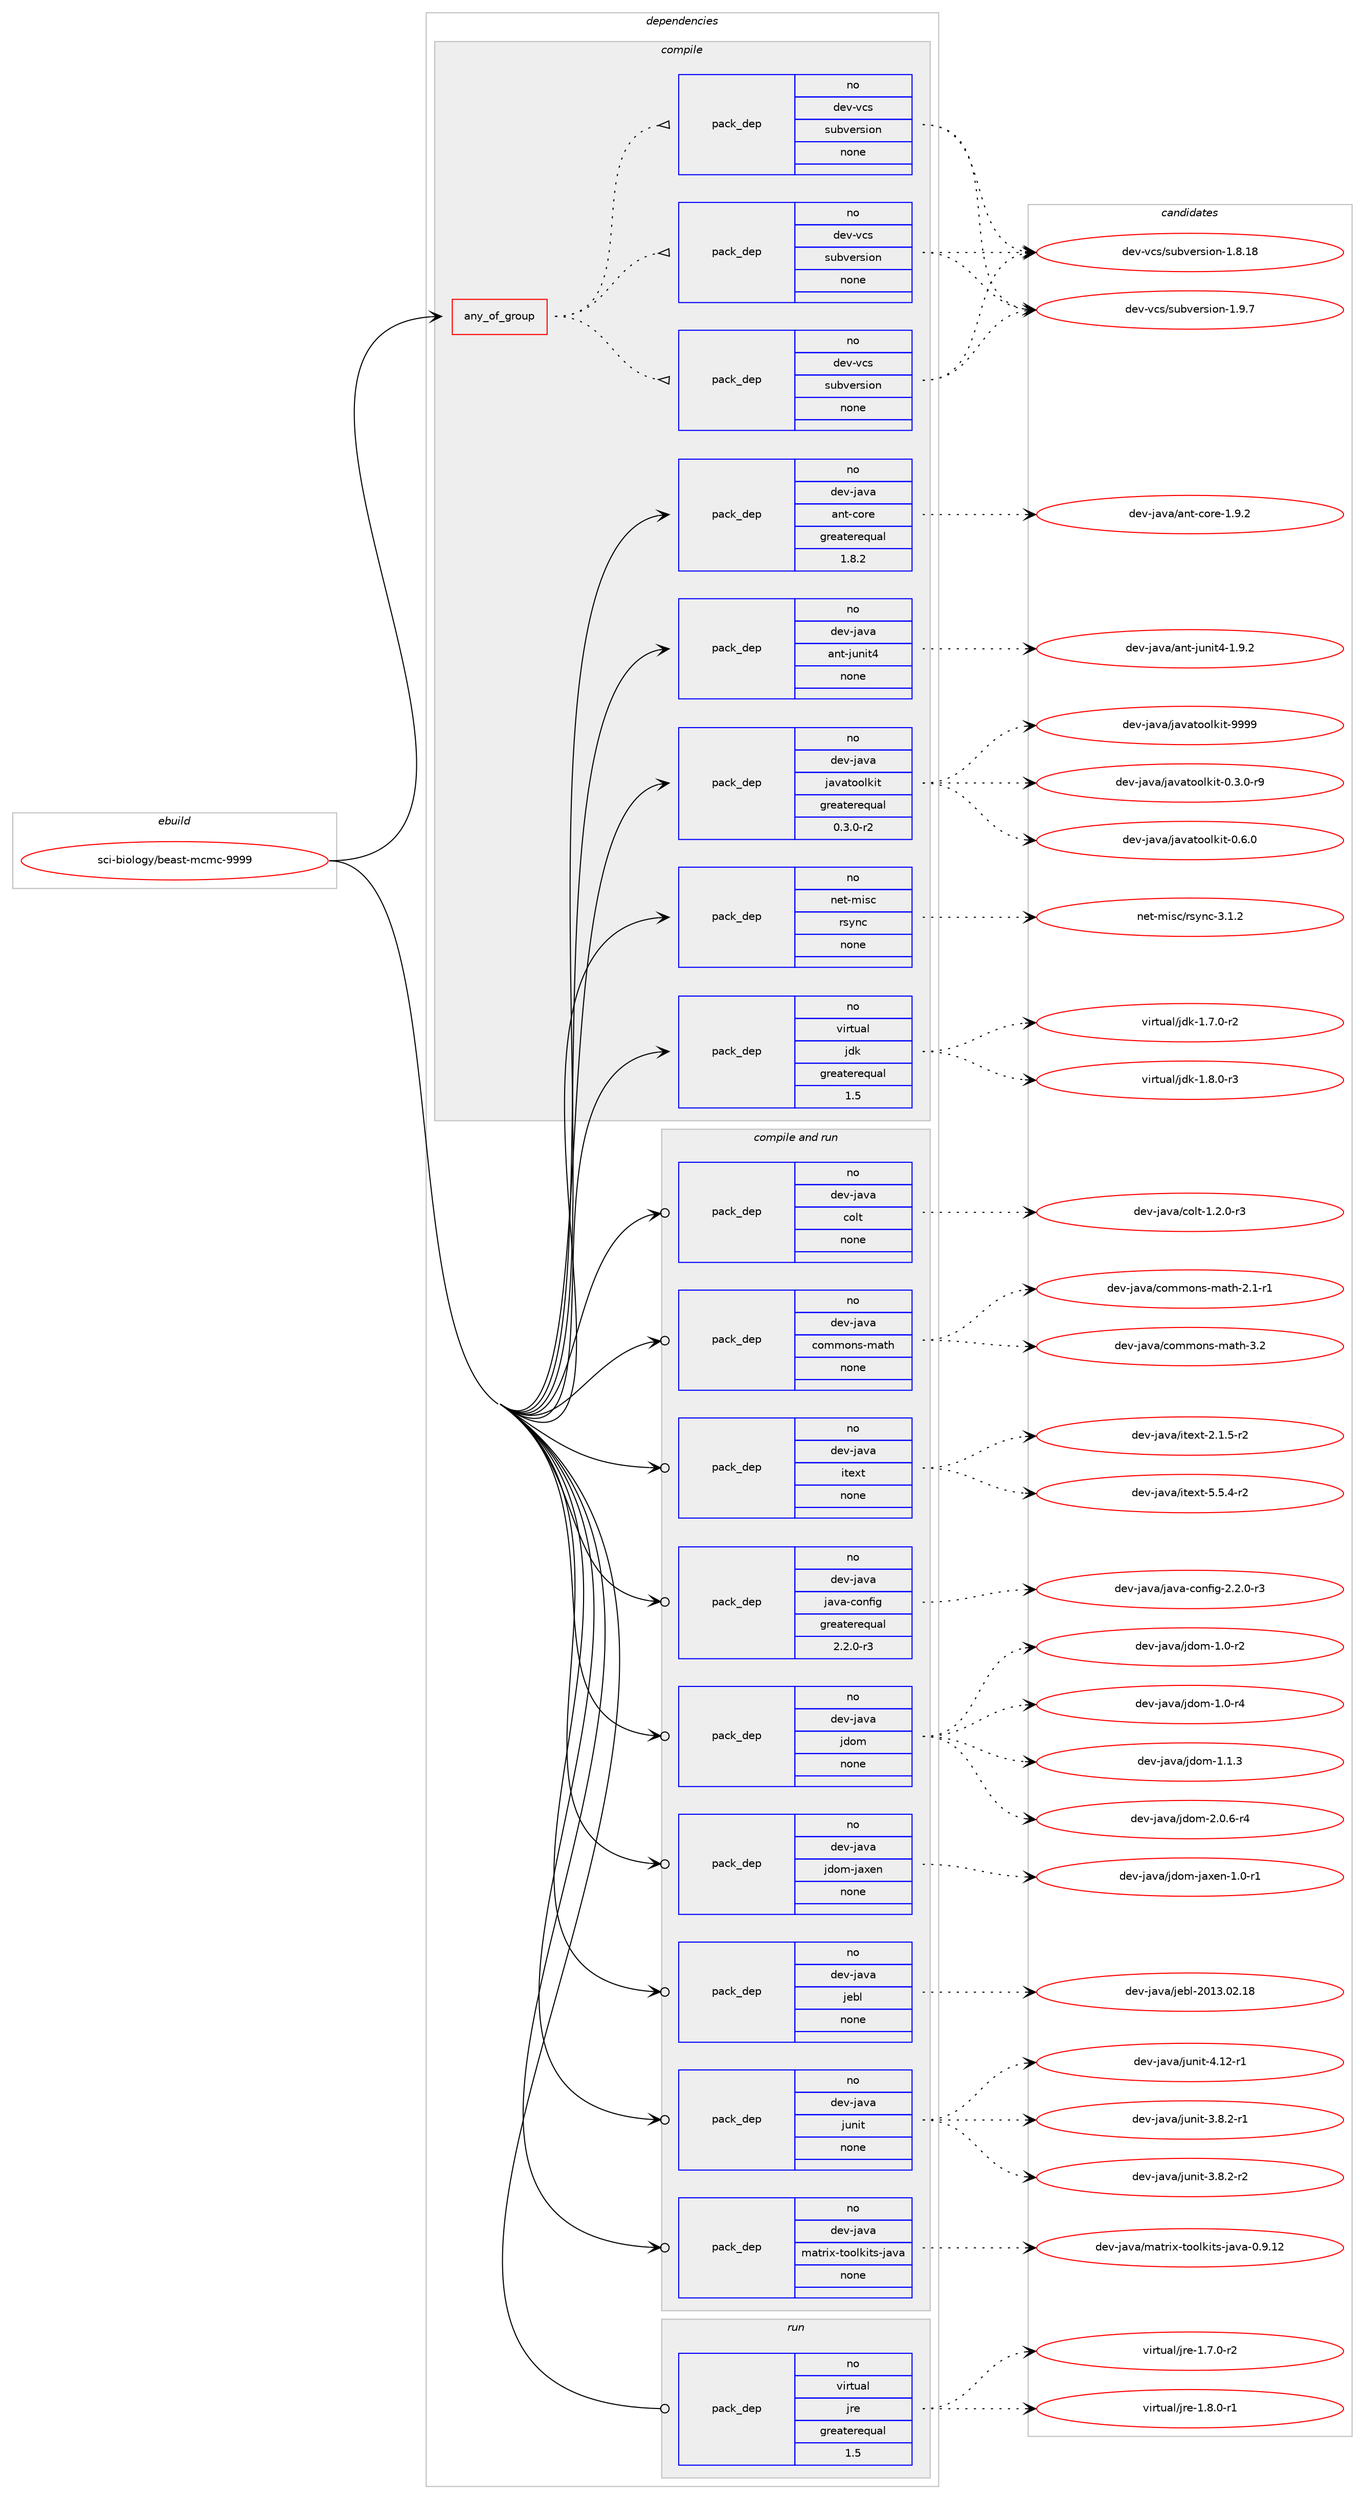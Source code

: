 digraph prolog {

# *************
# Graph options
# *************

newrank=true;
concentrate=true;
compound=true;
graph [rankdir=LR,fontname=Helvetica,fontsize=10,ranksep=1.5];#, ranksep=2.5, nodesep=0.2];
edge  [arrowhead=vee];
node  [fontname=Helvetica,fontsize=10];

# **********
# The ebuild
# **********

subgraph cluster_leftcol {
color=gray;
rank=same;
label=<<i>ebuild</i>>;
id [label="sci-biology/beast-mcmc-9999", color=red, width=4, href="../sci-biology/beast-mcmc-9999.svg"];
}

# ****************
# The dependencies
# ****************

subgraph cluster_midcol {
color=gray;
label=<<i>dependencies</i>>;
subgraph cluster_compile {
fillcolor="#eeeeee";
style=filled;
label=<<i>compile</i>>;
subgraph any7438 {
dependency444108 [label=<<TABLE BORDER="0" CELLBORDER="1" CELLSPACING="0" CELLPADDING="4"><TR><TD CELLPADDING="10">any_of_group</TD></TR></TABLE>>, shape=none, color=red];subgraph pack327222 {
dependency444109 [label=<<TABLE BORDER="0" CELLBORDER="1" CELLSPACING="0" CELLPADDING="4" WIDTH="220"><TR><TD ROWSPAN="6" CELLPADDING="30">pack_dep</TD></TR><TR><TD WIDTH="110">no</TD></TR><TR><TD>dev-vcs</TD></TR><TR><TD>subversion</TD></TR><TR><TD>none</TD></TR><TR><TD></TD></TR></TABLE>>, shape=none, color=blue];
}
dependency444108:e -> dependency444109:w [weight=20,style="dotted",arrowhead="oinv"];
subgraph pack327223 {
dependency444110 [label=<<TABLE BORDER="0" CELLBORDER="1" CELLSPACING="0" CELLPADDING="4" WIDTH="220"><TR><TD ROWSPAN="6" CELLPADDING="30">pack_dep</TD></TR><TR><TD WIDTH="110">no</TD></TR><TR><TD>dev-vcs</TD></TR><TR><TD>subversion</TD></TR><TR><TD>none</TD></TR><TR><TD></TD></TR></TABLE>>, shape=none, color=blue];
}
dependency444108:e -> dependency444110:w [weight=20,style="dotted",arrowhead="oinv"];
subgraph pack327224 {
dependency444111 [label=<<TABLE BORDER="0" CELLBORDER="1" CELLSPACING="0" CELLPADDING="4" WIDTH="220"><TR><TD ROWSPAN="6" CELLPADDING="30">pack_dep</TD></TR><TR><TD WIDTH="110">no</TD></TR><TR><TD>dev-vcs</TD></TR><TR><TD>subversion</TD></TR><TR><TD>none</TD></TR><TR><TD></TD></TR></TABLE>>, shape=none, color=blue];
}
dependency444108:e -> dependency444111:w [weight=20,style="dotted",arrowhead="oinv"];
}
id:e -> dependency444108:w [weight=20,style="solid",arrowhead="vee"];
subgraph pack327225 {
dependency444112 [label=<<TABLE BORDER="0" CELLBORDER="1" CELLSPACING="0" CELLPADDING="4" WIDTH="220"><TR><TD ROWSPAN="6" CELLPADDING="30">pack_dep</TD></TR><TR><TD WIDTH="110">no</TD></TR><TR><TD>dev-java</TD></TR><TR><TD>ant-core</TD></TR><TR><TD>greaterequal</TD></TR><TR><TD>1.8.2</TD></TR></TABLE>>, shape=none, color=blue];
}
id:e -> dependency444112:w [weight=20,style="solid",arrowhead="vee"];
subgraph pack327226 {
dependency444113 [label=<<TABLE BORDER="0" CELLBORDER="1" CELLSPACING="0" CELLPADDING="4" WIDTH="220"><TR><TD ROWSPAN="6" CELLPADDING="30">pack_dep</TD></TR><TR><TD WIDTH="110">no</TD></TR><TR><TD>dev-java</TD></TR><TR><TD>ant-junit4</TD></TR><TR><TD>none</TD></TR><TR><TD></TD></TR></TABLE>>, shape=none, color=blue];
}
id:e -> dependency444113:w [weight=20,style="solid",arrowhead="vee"];
subgraph pack327227 {
dependency444114 [label=<<TABLE BORDER="0" CELLBORDER="1" CELLSPACING="0" CELLPADDING="4" WIDTH="220"><TR><TD ROWSPAN="6" CELLPADDING="30">pack_dep</TD></TR><TR><TD WIDTH="110">no</TD></TR><TR><TD>dev-java</TD></TR><TR><TD>javatoolkit</TD></TR><TR><TD>greaterequal</TD></TR><TR><TD>0.3.0-r2</TD></TR></TABLE>>, shape=none, color=blue];
}
id:e -> dependency444114:w [weight=20,style="solid",arrowhead="vee"];
subgraph pack327228 {
dependency444115 [label=<<TABLE BORDER="0" CELLBORDER="1" CELLSPACING="0" CELLPADDING="4" WIDTH="220"><TR><TD ROWSPAN="6" CELLPADDING="30">pack_dep</TD></TR><TR><TD WIDTH="110">no</TD></TR><TR><TD>net-misc</TD></TR><TR><TD>rsync</TD></TR><TR><TD>none</TD></TR><TR><TD></TD></TR></TABLE>>, shape=none, color=blue];
}
id:e -> dependency444115:w [weight=20,style="solid",arrowhead="vee"];
subgraph pack327229 {
dependency444116 [label=<<TABLE BORDER="0" CELLBORDER="1" CELLSPACING="0" CELLPADDING="4" WIDTH="220"><TR><TD ROWSPAN="6" CELLPADDING="30">pack_dep</TD></TR><TR><TD WIDTH="110">no</TD></TR><TR><TD>virtual</TD></TR><TR><TD>jdk</TD></TR><TR><TD>greaterequal</TD></TR><TR><TD>1.5</TD></TR></TABLE>>, shape=none, color=blue];
}
id:e -> dependency444116:w [weight=20,style="solid",arrowhead="vee"];
}
subgraph cluster_compileandrun {
fillcolor="#eeeeee";
style=filled;
label=<<i>compile and run</i>>;
subgraph pack327230 {
dependency444117 [label=<<TABLE BORDER="0" CELLBORDER="1" CELLSPACING="0" CELLPADDING="4" WIDTH="220"><TR><TD ROWSPAN="6" CELLPADDING="30">pack_dep</TD></TR><TR><TD WIDTH="110">no</TD></TR><TR><TD>dev-java</TD></TR><TR><TD>colt</TD></TR><TR><TD>none</TD></TR><TR><TD></TD></TR></TABLE>>, shape=none, color=blue];
}
id:e -> dependency444117:w [weight=20,style="solid",arrowhead="odotvee"];
subgraph pack327231 {
dependency444118 [label=<<TABLE BORDER="0" CELLBORDER="1" CELLSPACING="0" CELLPADDING="4" WIDTH="220"><TR><TD ROWSPAN="6" CELLPADDING="30">pack_dep</TD></TR><TR><TD WIDTH="110">no</TD></TR><TR><TD>dev-java</TD></TR><TR><TD>commons-math</TD></TR><TR><TD>none</TD></TR><TR><TD></TD></TR></TABLE>>, shape=none, color=blue];
}
id:e -> dependency444118:w [weight=20,style="solid",arrowhead="odotvee"];
subgraph pack327232 {
dependency444119 [label=<<TABLE BORDER="0" CELLBORDER="1" CELLSPACING="0" CELLPADDING="4" WIDTH="220"><TR><TD ROWSPAN="6" CELLPADDING="30">pack_dep</TD></TR><TR><TD WIDTH="110">no</TD></TR><TR><TD>dev-java</TD></TR><TR><TD>itext</TD></TR><TR><TD>none</TD></TR><TR><TD></TD></TR></TABLE>>, shape=none, color=blue];
}
id:e -> dependency444119:w [weight=20,style="solid",arrowhead="odotvee"];
subgraph pack327233 {
dependency444120 [label=<<TABLE BORDER="0" CELLBORDER="1" CELLSPACING="0" CELLPADDING="4" WIDTH="220"><TR><TD ROWSPAN="6" CELLPADDING="30">pack_dep</TD></TR><TR><TD WIDTH="110">no</TD></TR><TR><TD>dev-java</TD></TR><TR><TD>java-config</TD></TR><TR><TD>greaterequal</TD></TR><TR><TD>2.2.0-r3</TD></TR></TABLE>>, shape=none, color=blue];
}
id:e -> dependency444120:w [weight=20,style="solid",arrowhead="odotvee"];
subgraph pack327234 {
dependency444121 [label=<<TABLE BORDER="0" CELLBORDER="1" CELLSPACING="0" CELLPADDING="4" WIDTH="220"><TR><TD ROWSPAN="6" CELLPADDING="30">pack_dep</TD></TR><TR><TD WIDTH="110">no</TD></TR><TR><TD>dev-java</TD></TR><TR><TD>jdom</TD></TR><TR><TD>none</TD></TR><TR><TD></TD></TR></TABLE>>, shape=none, color=blue];
}
id:e -> dependency444121:w [weight=20,style="solid",arrowhead="odotvee"];
subgraph pack327235 {
dependency444122 [label=<<TABLE BORDER="0" CELLBORDER="1" CELLSPACING="0" CELLPADDING="4" WIDTH="220"><TR><TD ROWSPAN="6" CELLPADDING="30">pack_dep</TD></TR><TR><TD WIDTH="110">no</TD></TR><TR><TD>dev-java</TD></TR><TR><TD>jdom-jaxen</TD></TR><TR><TD>none</TD></TR><TR><TD></TD></TR></TABLE>>, shape=none, color=blue];
}
id:e -> dependency444122:w [weight=20,style="solid",arrowhead="odotvee"];
subgraph pack327236 {
dependency444123 [label=<<TABLE BORDER="0" CELLBORDER="1" CELLSPACING="0" CELLPADDING="4" WIDTH="220"><TR><TD ROWSPAN="6" CELLPADDING="30">pack_dep</TD></TR><TR><TD WIDTH="110">no</TD></TR><TR><TD>dev-java</TD></TR><TR><TD>jebl</TD></TR><TR><TD>none</TD></TR><TR><TD></TD></TR></TABLE>>, shape=none, color=blue];
}
id:e -> dependency444123:w [weight=20,style="solid",arrowhead="odotvee"];
subgraph pack327237 {
dependency444124 [label=<<TABLE BORDER="0" CELLBORDER="1" CELLSPACING="0" CELLPADDING="4" WIDTH="220"><TR><TD ROWSPAN="6" CELLPADDING="30">pack_dep</TD></TR><TR><TD WIDTH="110">no</TD></TR><TR><TD>dev-java</TD></TR><TR><TD>junit</TD></TR><TR><TD>none</TD></TR><TR><TD></TD></TR></TABLE>>, shape=none, color=blue];
}
id:e -> dependency444124:w [weight=20,style="solid",arrowhead="odotvee"];
subgraph pack327238 {
dependency444125 [label=<<TABLE BORDER="0" CELLBORDER="1" CELLSPACING="0" CELLPADDING="4" WIDTH="220"><TR><TD ROWSPAN="6" CELLPADDING="30">pack_dep</TD></TR><TR><TD WIDTH="110">no</TD></TR><TR><TD>dev-java</TD></TR><TR><TD>matrix-toolkits-java</TD></TR><TR><TD>none</TD></TR><TR><TD></TD></TR></TABLE>>, shape=none, color=blue];
}
id:e -> dependency444125:w [weight=20,style="solid",arrowhead="odotvee"];
}
subgraph cluster_run {
fillcolor="#eeeeee";
style=filled;
label=<<i>run</i>>;
subgraph pack327239 {
dependency444126 [label=<<TABLE BORDER="0" CELLBORDER="1" CELLSPACING="0" CELLPADDING="4" WIDTH="220"><TR><TD ROWSPAN="6" CELLPADDING="30">pack_dep</TD></TR><TR><TD WIDTH="110">no</TD></TR><TR><TD>virtual</TD></TR><TR><TD>jre</TD></TR><TR><TD>greaterequal</TD></TR><TR><TD>1.5</TD></TR></TABLE>>, shape=none, color=blue];
}
id:e -> dependency444126:w [weight=20,style="solid",arrowhead="odot"];
}
}

# **************
# The candidates
# **************

subgraph cluster_choices {
rank=same;
color=gray;
label=<<i>candidates</i>>;

subgraph choice327222 {
color=black;
nodesep=1;
choice1001011184511899115471151179811810111411510511111045494656464956 [label="dev-vcs/subversion-1.8.18", color=red, width=4,href="../dev-vcs/subversion-1.8.18.svg"];
choice10010111845118991154711511798118101114115105111110454946574655 [label="dev-vcs/subversion-1.9.7", color=red, width=4,href="../dev-vcs/subversion-1.9.7.svg"];
dependency444109:e -> choice1001011184511899115471151179811810111411510511111045494656464956:w [style=dotted,weight="100"];
dependency444109:e -> choice10010111845118991154711511798118101114115105111110454946574655:w [style=dotted,weight="100"];
}
subgraph choice327223 {
color=black;
nodesep=1;
choice1001011184511899115471151179811810111411510511111045494656464956 [label="dev-vcs/subversion-1.8.18", color=red, width=4,href="../dev-vcs/subversion-1.8.18.svg"];
choice10010111845118991154711511798118101114115105111110454946574655 [label="dev-vcs/subversion-1.9.7", color=red, width=4,href="../dev-vcs/subversion-1.9.7.svg"];
dependency444110:e -> choice1001011184511899115471151179811810111411510511111045494656464956:w [style=dotted,weight="100"];
dependency444110:e -> choice10010111845118991154711511798118101114115105111110454946574655:w [style=dotted,weight="100"];
}
subgraph choice327224 {
color=black;
nodesep=1;
choice1001011184511899115471151179811810111411510511111045494656464956 [label="dev-vcs/subversion-1.8.18", color=red, width=4,href="../dev-vcs/subversion-1.8.18.svg"];
choice10010111845118991154711511798118101114115105111110454946574655 [label="dev-vcs/subversion-1.9.7", color=red, width=4,href="../dev-vcs/subversion-1.9.7.svg"];
dependency444111:e -> choice1001011184511899115471151179811810111411510511111045494656464956:w [style=dotted,weight="100"];
dependency444111:e -> choice10010111845118991154711511798118101114115105111110454946574655:w [style=dotted,weight="100"];
}
subgraph choice327225 {
color=black;
nodesep=1;
choice10010111845106971189747971101164599111114101454946574650 [label="dev-java/ant-core-1.9.2", color=red, width=4,href="../dev-java/ant-core-1.9.2.svg"];
dependency444112:e -> choice10010111845106971189747971101164599111114101454946574650:w [style=dotted,weight="100"];
}
subgraph choice327226 {
color=black;
nodesep=1;
choice10010111845106971189747971101164510611711010511652454946574650 [label="dev-java/ant-junit4-1.9.2", color=red, width=4,href="../dev-java/ant-junit4-1.9.2.svg"];
dependency444113:e -> choice10010111845106971189747971101164510611711010511652454946574650:w [style=dotted,weight="100"];
}
subgraph choice327227 {
color=black;
nodesep=1;
choice1001011184510697118974710697118971161111111081071051164548465146484511457 [label="dev-java/javatoolkit-0.3.0-r9", color=red, width=4,href="../dev-java/javatoolkit-0.3.0-r9.svg"];
choice100101118451069711897471069711897116111111108107105116454846544648 [label="dev-java/javatoolkit-0.6.0", color=red, width=4,href="../dev-java/javatoolkit-0.6.0.svg"];
choice1001011184510697118974710697118971161111111081071051164557575757 [label="dev-java/javatoolkit-9999", color=red, width=4,href="../dev-java/javatoolkit-9999.svg"];
dependency444114:e -> choice1001011184510697118974710697118971161111111081071051164548465146484511457:w [style=dotted,weight="100"];
dependency444114:e -> choice100101118451069711897471069711897116111111108107105116454846544648:w [style=dotted,weight="100"];
dependency444114:e -> choice1001011184510697118974710697118971161111111081071051164557575757:w [style=dotted,weight="100"];
}
subgraph choice327228 {
color=black;
nodesep=1;
choice11010111645109105115994711411512111099455146494650 [label="net-misc/rsync-3.1.2", color=red, width=4,href="../net-misc/rsync-3.1.2.svg"];
dependency444115:e -> choice11010111645109105115994711411512111099455146494650:w [style=dotted,weight="100"];
}
subgraph choice327229 {
color=black;
nodesep=1;
choice11810511411611797108471061001074549465546484511450 [label="virtual/jdk-1.7.0-r2", color=red, width=4,href="../virtual/jdk-1.7.0-r2.svg"];
choice11810511411611797108471061001074549465646484511451 [label="virtual/jdk-1.8.0-r3", color=red, width=4,href="../virtual/jdk-1.8.0-r3.svg"];
dependency444116:e -> choice11810511411611797108471061001074549465546484511450:w [style=dotted,weight="100"];
dependency444116:e -> choice11810511411611797108471061001074549465646484511451:w [style=dotted,weight="100"];
}
subgraph choice327230 {
color=black;
nodesep=1;
choice10010111845106971189747991111081164549465046484511451 [label="dev-java/colt-1.2.0-r3", color=red, width=4,href="../dev-java/colt-1.2.0-r3.svg"];
dependency444117:e -> choice10010111845106971189747991111081164549465046484511451:w [style=dotted,weight="100"];
}
subgraph choice327231 {
color=black;
nodesep=1;
choice10010111845106971189747991111091091111101154510997116104455046494511449 [label="dev-java/commons-math-2.1-r1", color=red, width=4,href="../dev-java/commons-math-2.1-r1.svg"];
choice1001011184510697118974799111109109111110115451099711610445514650 [label="dev-java/commons-math-3.2", color=red, width=4,href="../dev-java/commons-math-3.2.svg"];
dependency444118:e -> choice10010111845106971189747991111091091111101154510997116104455046494511449:w [style=dotted,weight="100"];
dependency444118:e -> choice1001011184510697118974799111109109111110115451099711610445514650:w [style=dotted,weight="100"];
}
subgraph choice327232 {
color=black;
nodesep=1;
choice100101118451069711897471051161011201164550464946534511450 [label="dev-java/itext-2.1.5-r2", color=red, width=4,href="../dev-java/itext-2.1.5-r2.svg"];
choice100101118451069711897471051161011201164553465346524511450 [label="dev-java/itext-5.5.4-r2", color=red, width=4,href="../dev-java/itext-5.5.4-r2.svg"];
dependency444119:e -> choice100101118451069711897471051161011201164550464946534511450:w [style=dotted,weight="100"];
dependency444119:e -> choice100101118451069711897471051161011201164553465346524511450:w [style=dotted,weight="100"];
}
subgraph choice327233 {
color=black;
nodesep=1;
choice10010111845106971189747106971189745991111101021051034550465046484511451 [label="dev-java/java-config-2.2.0-r3", color=red, width=4,href="../dev-java/java-config-2.2.0-r3.svg"];
dependency444120:e -> choice10010111845106971189747106971189745991111101021051034550465046484511451:w [style=dotted,weight="100"];
}
subgraph choice327234 {
color=black;
nodesep=1;
choice10010111845106971189747106100111109454946484511450 [label="dev-java/jdom-1.0-r2", color=red, width=4,href="../dev-java/jdom-1.0-r2.svg"];
choice10010111845106971189747106100111109454946484511452 [label="dev-java/jdom-1.0-r4", color=red, width=4,href="../dev-java/jdom-1.0-r4.svg"];
choice10010111845106971189747106100111109454946494651 [label="dev-java/jdom-1.1.3", color=red, width=4,href="../dev-java/jdom-1.1.3.svg"];
choice100101118451069711897471061001111094550464846544511452 [label="dev-java/jdom-2.0.6-r4", color=red, width=4,href="../dev-java/jdom-2.0.6-r4.svg"];
dependency444121:e -> choice10010111845106971189747106100111109454946484511450:w [style=dotted,weight="100"];
dependency444121:e -> choice10010111845106971189747106100111109454946484511452:w [style=dotted,weight="100"];
dependency444121:e -> choice10010111845106971189747106100111109454946494651:w [style=dotted,weight="100"];
dependency444121:e -> choice100101118451069711897471061001111094550464846544511452:w [style=dotted,weight="100"];
}
subgraph choice327235 {
color=black;
nodesep=1;
choice100101118451069711897471061001111094510697120101110454946484511449 [label="dev-java/jdom-jaxen-1.0-r1", color=red, width=4,href="../dev-java/jdom-jaxen-1.0-r1.svg"];
dependency444122:e -> choice100101118451069711897471061001111094510697120101110454946484511449:w [style=dotted,weight="100"];
}
subgraph choice327236 {
color=black;
nodesep=1;
choice10010111845106971189747106101981084550484951464850464956 [label="dev-java/jebl-2013.02.18", color=red, width=4,href="../dev-java/jebl-2013.02.18.svg"];
dependency444123:e -> choice10010111845106971189747106101981084550484951464850464956:w [style=dotted,weight="100"];
}
subgraph choice327237 {
color=black;
nodesep=1;
choice100101118451069711897471061171101051164551465646504511449 [label="dev-java/junit-3.8.2-r1", color=red, width=4,href="../dev-java/junit-3.8.2-r1.svg"];
choice100101118451069711897471061171101051164551465646504511450 [label="dev-java/junit-3.8.2-r2", color=red, width=4,href="../dev-java/junit-3.8.2-r2.svg"];
choice1001011184510697118974710611711010511645524649504511449 [label="dev-java/junit-4.12-r1", color=red, width=4,href="../dev-java/junit-4.12-r1.svg"];
dependency444124:e -> choice100101118451069711897471061171101051164551465646504511449:w [style=dotted,weight="100"];
dependency444124:e -> choice100101118451069711897471061171101051164551465646504511450:w [style=dotted,weight="100"];
dependency444124:e -> choice1001011184510697118974710611711010511645524649504511449:w [style=dotted,weight="100"];
}
subgraph choice327238 {
color=black;
nodesep=1;
choice10010111845106971189747109971161141051204511611111110810710511611545106971189745484657464950 [label="dev-java/matrix-toolkits-java-0.9.12", color=red, width=4,href="../dev-java/matrix-toolkits-java-0.9.12.svg"];
dependency444125:e -> choice10010111845106971189747109971161141051204511611111110810710511611545106971189745484657464950:w [style=dotted,weight="100"];
}
subgraph choice327239 {
color=black;
nodesep=1;
choice11810511411611797108471061141014549465546484511450 [label="virtual/jre-1.7.0-r2", color=red, width=4,href="../virtual/jre-1.7.0-r2.svg"];
choice11810511411611797108471061141014549465646484511449 [label="virtual/jre-1.8.0-r1", color=red, width=4,href="../virtual/jre-1.8.0-r1.svg"];
dependency444126:e -> choice11810511411611797108471061141014549465546484511450:w [style=dotted,weight="100"];
dependency444126:e -> choice11810511411611797108471061141014549465646484511449:w [style=dotted,weight="100"];
}
}

}
